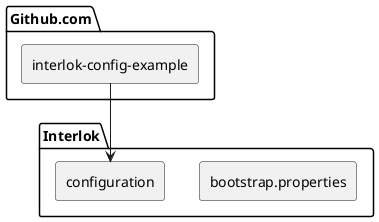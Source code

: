 ```plantuml
@startuml
skinparam componentStyle rectangle

package "Github.com" as github {
  [interlok-config-example]
}

package "Interlok" as Interlok {
  [bootstrap.properties]
  [configuration]
}

[interlok-config-example] --> [configuration]
@enduml
```

